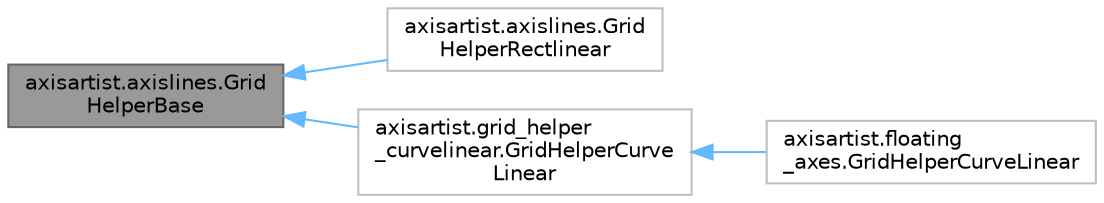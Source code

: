 digraph "axisartist.axislines.GridHelperBase"
{
 // LATEX_PDF_SIZE
  bgcolor="transparent";
  edge [fontname=Helvetica,fontsize=10,labelfontname=Helvetica,labelfontsize=10];
  node [fontname=Helvetica,fontsize=10,shape=box,height=0.2,width=0.4];
  rankdir="LR";
  Node1 [id="Node000001",label="axisartist.axislines.Grid\lHelperBase",height=0.2,width=0.4,color="gray40", fillcolor="grey60", style="filled", fontcolor="black",tooltip=" "];
  Node1 -> Node2 [id="edge4_Node000001_Node000002",dir="back",color="steelblue1",style="solid",tooltip=" "];
  Node2 [id="Node000002",label="axisartist.axislines.Grid\lHelperRectlinear",height=0.2,width=0.4,color="grey75", fillcolor="white", style="filled",URL="$de/d04/classaxisartist_1_1axislines_1_1GridHelperRectlinear.html",tooltip=" "];
  Node1 -> Node3 [id="edge5_Node000001_Node000003",dir="back",color="steelblue1",style="solid",tooltip=" "];
  Node3 [id="Node000003",label="axisartist.grid_helper\l_curvelinear.GridHelperCurve\lLinear",height=0.2,width=0.4,color="grey75", fillcolor="white", style="filled",URL="$d8/d3e/classaxisartist_1_1grid__helper__curvelinear_1_1GridHelperCurveLinear.html",tooltip=" "];
  Node3 -> Node4 [id="edge6_Node000003_Node000004",dir="back",color="steelblue1",style="solid",tooltip=" "];
  Node4 [id="Node000004",label="axisartist.floating\l_axes.GridHelperCurveLinear",height=0.2,width=0.4,color="grey75", fillcolor="white", style="filled",URL="$de/da4/classaxisartist_1_1floating__axes_1_1GridHelperCurveLinear.html",tooltip=" "];
}
